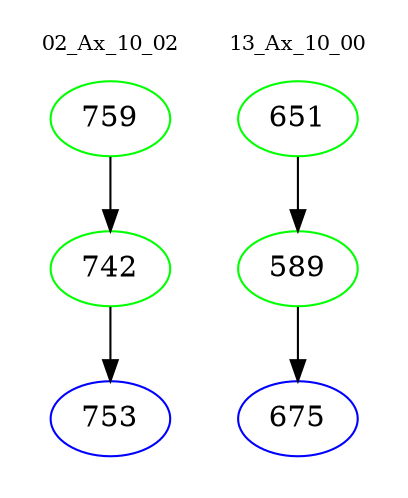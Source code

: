 digraph{
subgraph cluster_0 {
color = white
label = "02_Ax_10_02";
fontsize=10;
T0_759 [label="759", color="green"]
T0_759 -> T0_742 [color="black"]
T0_742 [label="742", color="green"]
T0_742 -> T0_753 [color="black"]
T0_753 [label="753", color="blue"]
}
subgraph cluster_1 {
color = white
label = "13_Ax_10_00";
fontsize=10;
T1_651 [label="651", color="green"]
T1_651 -> T1_589 [color="black"]
T1_589 [label="589", color="green"]
T1_589 -> T1_675 [color="black"]
T1_675 [label="675", color="blue"]
}
}
